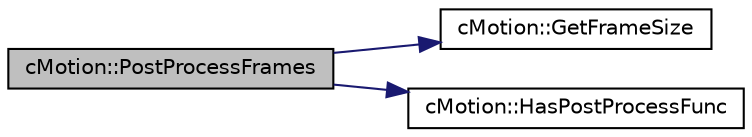digraph "cMotion::PostProcessFrames"
{
 // LATEX_PDF_SIZE
  edge [fontname="Helvetica",fontsize="10",labelfontname="Helvetica",labelfontsize="10"];
  node [fontname="Helvetica",fontsize="10",shape=record];
  rankdir="LR";
  Node1 [label="cMotion::PostProcessFrames",height=0.2,width=0.4,color="black", fillcolor="grey75", style="filled", fontcolor="black",tooltip=" "];
  Node1 -> Node2 [color="midnightblue",fontsize="10",style="solid",fontname="Helvetica"];
  Node2 [label="cMotion::GetFrameSize",height=0.2,width=0.4,color="black", fillcolor="white", style="filled",URL="$classc_motion.html#ae70cd8ffa5ec5ef8f08f70d2ed7147e8",tooltip=" "];
  Node1 -> Node3 [color="midnightblue",fontsize="10",style="solid",fontname="Helvetica"];
  Node3 [label="cMotion::HasPostProcessFunc",height=0.2,width=0.4,color="black", fillcolor="white", style="filled",URL="$classc_motion.html#ad162e0b6b486a1386220b3e33f3550c3",tooltip=" "];
}
